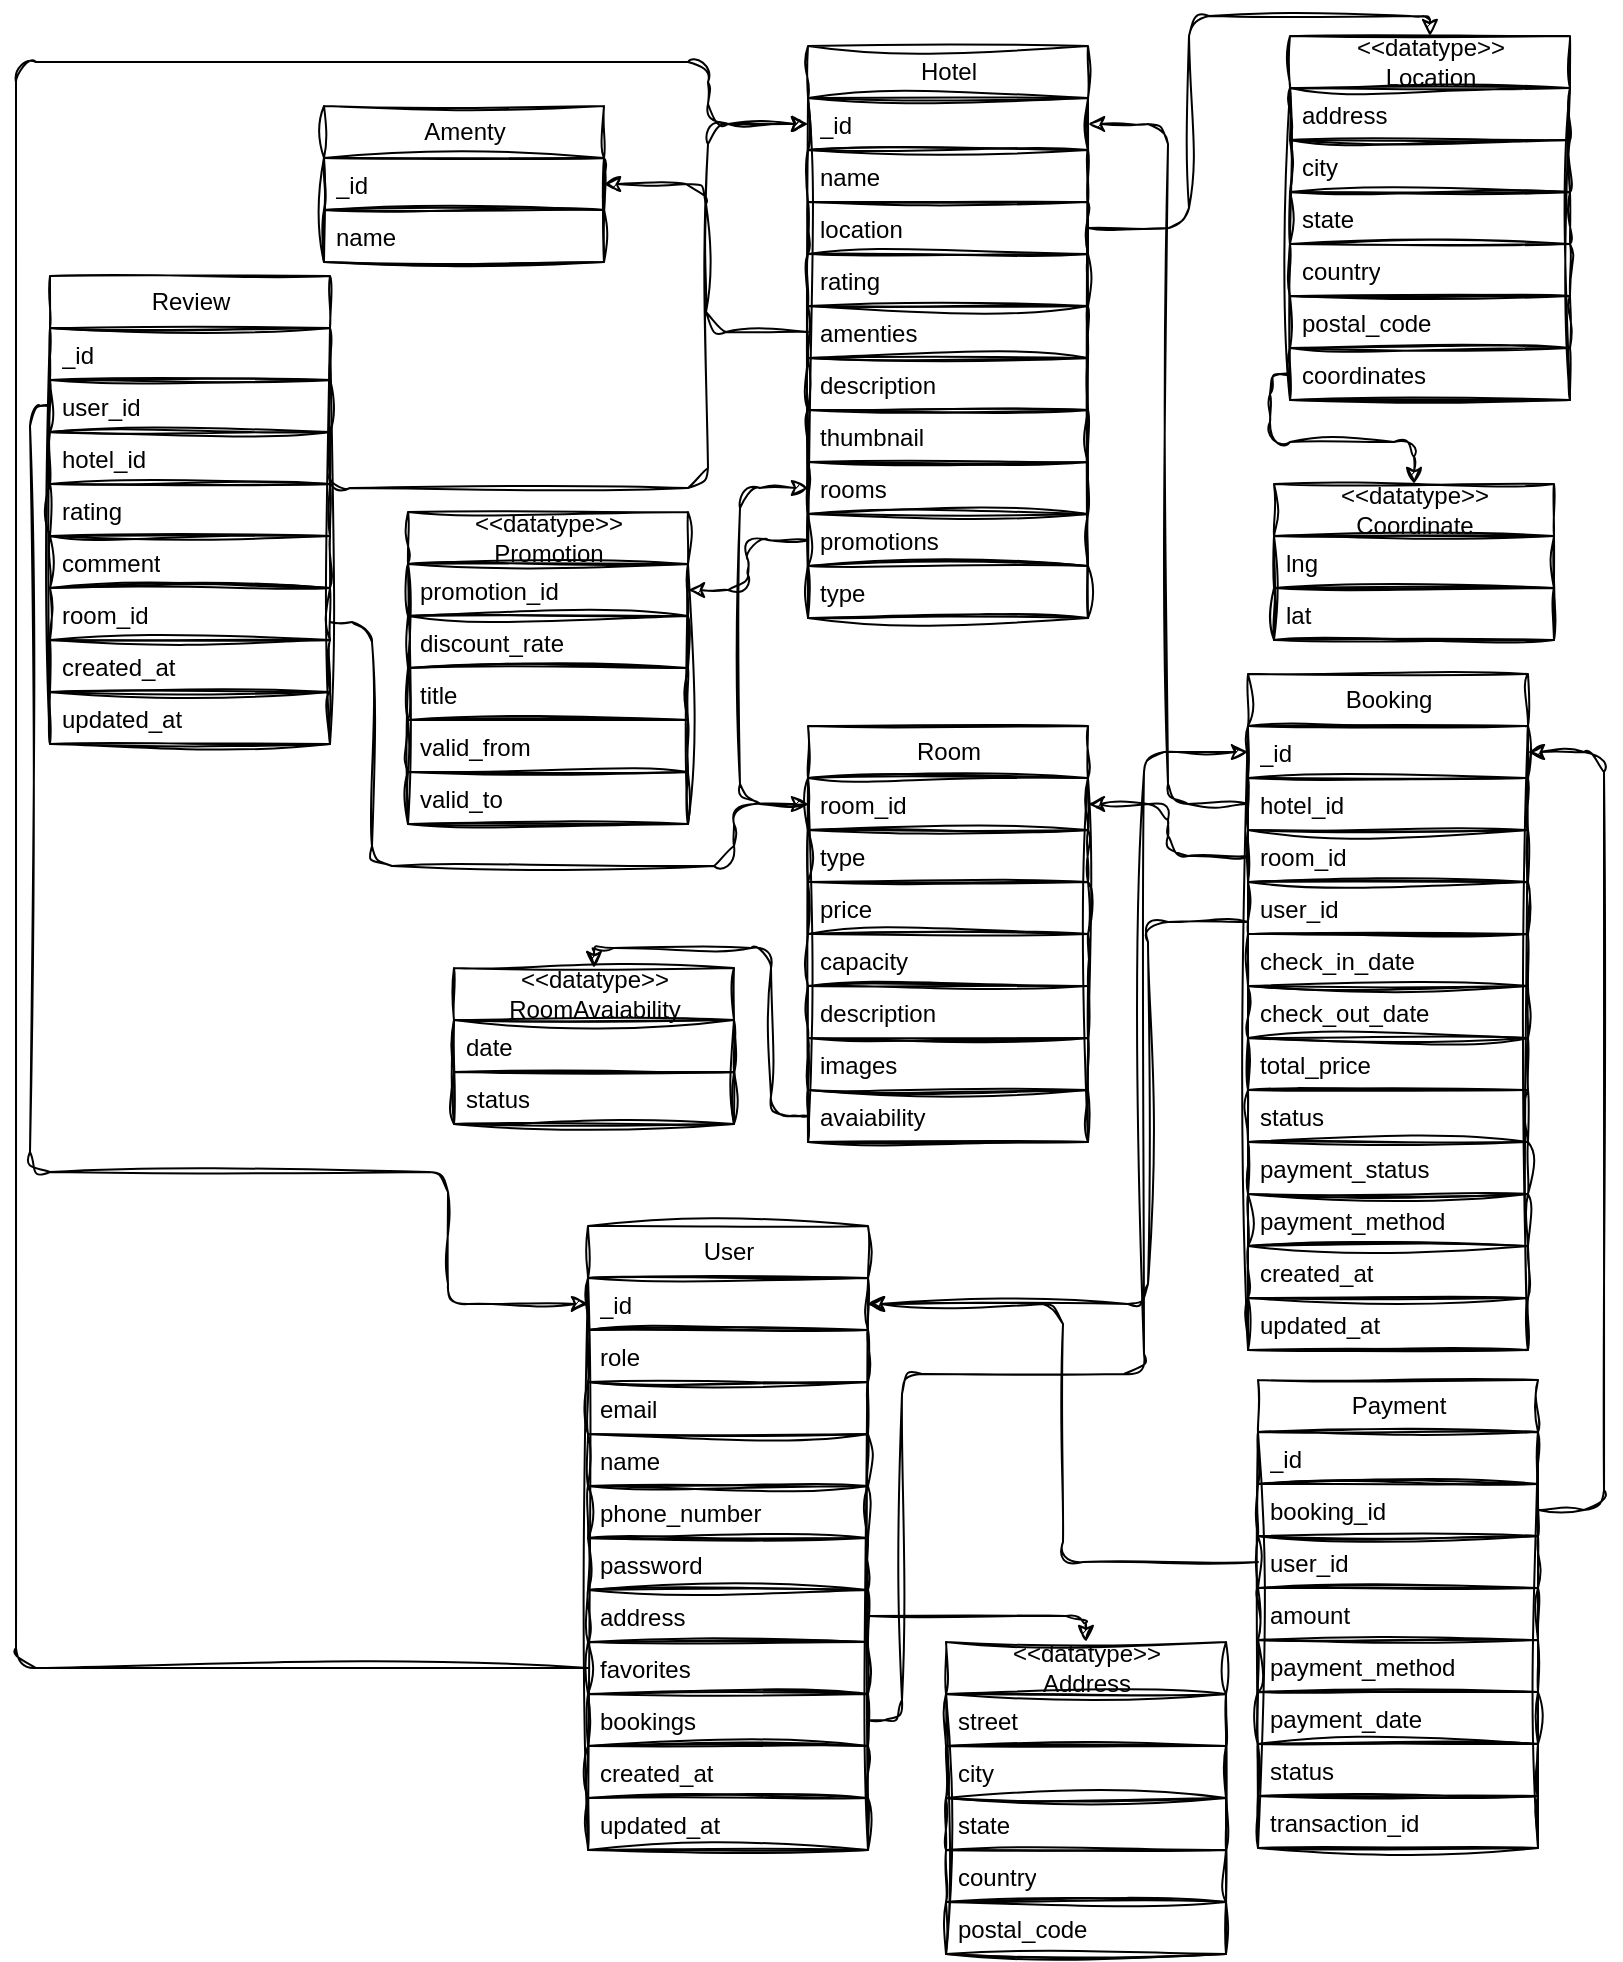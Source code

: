 <mxfile>
    <diagram id="cRlt8y3Kuj8Xt614ovL_" name="Page-1">
        <mxGraphModel dx="2530" dy="1910" grid="0" gridSize="10" guides="1" tooltips="1" connect="1" arrows="1" fold="1" page="1" pageScale="1" pageWidth="1654" pageHeight="1169" background="#FFFFFF" math="0" shadow="0">
            <root>
                <mxCell id="0"/>
                <mxCell id="1" parent="0"/>
                <mxCell id="2" value="Hotel" style="swimlane;fontStyle=0;childLayout=stackLayout;horizontal=1;startSize=26;fillColor=none;horizontalStack=0;resizeParent=1;resizeParentMax=0;resizeLast=0;collapsible=1;marginBottom=0;html=1;strokeColor=#000000;fontColor=#000000;sketch=1;curveFitting=1;jiggle=2;" parent="1" vertex="1">
                    <mxGeometry x="753" y="65" width="140" height="286" as="geometry"/>
                </mxCell>
                <mxCell id="3" value="_id" style="text;strokeColor=#000000;fillColor=none;align=left;verticalAlign=top;spacingLeft=4;spacingRight=4;overflow=hidden;rotatable=0;points=[[0,0.5],[1,0.5]];portConstraint=eastwest;whiteSpace=wrap;html=1;fontColor=#000000;sketch=1;curveFitting=1;jiggle=2;" parent="2" vertex="1">
                    <mxGeometry y="26" width="140" height="26" as="geometry"/>
                </mxCell>
                <mxCell id="4" value="name" style="text;strokeColor=#000000;fillColor=none;align=left;verticalAlign=top;spacingLeft=4;spacingRight=4;overflow=hidden;rotatable=0;points=[[0,0.5],[1,0.5]];portConstraint=eastwest;whiteSpace=wrap;html=1;fontColor=#000000;sketch=1;curveFitting=1;jiggle=2;" parent="2" vertex="1">
                    <mxGeometry y="52" width="140" height="26" as="geometry"/>
                </mxCell>
                <mxCell id="8" value="location" style="text;strokeColor=#000000;fillColor=none;align=left;verticalAlign=top;spacingLeft=4;spacingRight=4;overflow=hidden;rotatable=0;points=[[0,0.5],[1,0.5]];portConstraint=eastwest;whiteSpace=wrap;html=1;fontColor=#000000;sketch=1;curveFitting=1;jiggle=2;" parent="2" vertex="1">
                    <mxGeometry y="78" width="140" height="26" as="geometry"/>
                </mxCell>
                <mxCell id="9" value="rating" style="text;strokeColor=#000000;fillColor=none;align=left;verticalAlign=top;spacingLeft=4;spacingRight=4;overflow=hidden;rotatable=0;points=[[0,0.5],[1,0.5]];portConstraint=eastwest;whiteSpace=wrap;html=1;fontColor=#000000;sketch=1;curveFitting=1;jiggle=2;" parent="2" vertex="1">
                    <mxGeometry y="104" width="140" height="26" as="geometry"/>
                </mxCell>
                <mxCell id="114" value="amenties" style="text;strokeColor=#000000;fillColor=none;align=left;verticalAlign=top;spacingLeft=4;spacingRight=4;overflow=hidden;rotatable=0;points=[[0,0.5],[1,0.5]];portConstraint=eastwest;whiteSpace=wrap;html=1;fontColor=#000000;sketch=1;curveFitting=1;jiggle=2;" parent="2" vertex="1">
                    <mxGeometry y="130" width="140" height="26" as="geometry"/>
                </mxCell>
                <mxCell id="10" value="description" style="text;strokeColor=#000000;fillColor=none;align=left;verticalAlign=top;spacingLeft=4;spacingRight=4;overflow=hidden;rotatable=0;points=[[0,0.5],[1,0.5]];portConstraint=eastwest;whiteSpace=wrap;html=1;fontColor=#000000;sketch=1;curveFitting=1;jiggle=2;" parent="2" vertex="1">
                    <mxGeometry y="156" width="140" height="26" as="geometry"/>
                </mxCell>
                <mxCell id="11" value="thumbnail" style="text;strokeColor=#000000;fillColor=none;align=left;verticalAlign=top;spacingLeft=4;spacingRight=4;overflow=hidden;rotatable=0;points=[[0,0.5],[1,0.5]];portConstraint=eastwest;whiteSpace=wrap;html=1;fontColor=#000000;sketch=1;curveFitting=1;jiggle=2;" parent="2" vertex="1">
                    <mxGeometry y="182" width="140" height="26" as="geometry"/>
                </mxCell>
                <mxCell id="12" value="rooms" style="text;strokeColor=#000000;fillColor=none;align=left;verticalAlign=top;spacingLeft=4;spacingRight=4;overflow=hidden;rotatable=0;points=[[0,0.5],[1,0.5]];portConstraint=eastwest;whiteSpace=wrap;html=1;fontColor=#000000;sketch=1;curveFitting=1;jiggle=2;" parent="2" vertex="1">
                    <mxGeometry y="208" width="140" height="26" as="geometry"/>
                </mxCell>
                <mxCell id="13" value="promotions" style="text;strokeColor=#000000;fillColor=none;align=left;verticalAlign=top;spacingLeft=4;spacingRight=4;overflow=hidden;rotatable=0;points=[[0,0.5],[1,0.5]];portConstraint=eastwest;whiteSpace=wrap;html=1;fontColor=#000000;sketch=1;curveFitting=1;jiggle=2;" parent="2" vertex="1">
                    <mxGeometry y="234" width="140" height="26" as="geometry"/>
                </mxCell>
                <mxCell id="223" value="type" style="text;strokeColor=#000000;fillColor=none;align=left;verticalAlign=top;spacingLeft=4;spacingRight=4;overflow=hidden;rotatable=0;points=[[0,0.5],[1,0.5]];portConstraint=eastwest;whiteSpace=wrap;html=1;fontColor=#000000;sketch=1;curveFitting=1;jiggle=2;" parent="2" vertex="1">
                    <mxGeometry y="260" width="140" height="26" as="geometry"/>
                </mxCell>
                <mxCell id="14" value="Room" style="swimlane;fontStyle=0;childLayout=stackLayout;horizontal=1;startSize=26;fillColor=none;horizontalStack=0;resizeParent=1;resizeParentMax=0;resizeLast=0;collapsible=1;marginBottom=0;html=1;strokeColor=#000000;fontColor=#000000;sketch=1;curveFitting=1;jiggle=2;" parent="1" vertex="1">
                    <mxGeometry x="753" y="405" width="140" height="208" as="geometry"/>
                </mxCell>
                <mxCell id="15" value="room_id" style="text;strokeColor=#000000;fillColor=none;align=left;verticalAlign=top;spacingLeft=4;spacingRight=4;overflow=hidden;rotatable=0;points=[[0,0.5],[1,0.5]];portConstraint=eastwest;whiteSpace=wrap;html=1;fontColor=#000000;sketch=1;curveFitting=1;jiggle=2;" parent="14" vertex="1">
                    <mxGeometry y="26" width="140" height="26" as="geometry"/>
                </mxCell>
                <mxCell id="16" value="type" style="text;strokeColor=#000000;fillColor=none;align=left;verticalAlign=top;spacingLeft=4;spacingRight=4;overflow=hidden;rotatable=0;points=[[0,0.5],[1,0.5]];portConstraint=eastwest;whiteSpace=wrap;html=1;fontColor=#000000;sketch=1;curveFitting=1;jiggle=2;" parent="14" vertex="1">
                    <mxGeometry y="52" width="140" height="26" as="geometry"/>
                </mxCell>
                <mxCell id="17" value="price" style="text;strokeColor=#000000;fillColor=none;align=left;verticalAlign=top;spacingLeft=4;spacingRight=4;overflow=hidden;rotatable=0;points=[[0,0.5],[1,0.5]];portConstraint=eastwest;whiteSpace=wrap;html=1;fontColor=#000000;sketch=1;curveFitting=1;jiggle=2;" parent="14" vertex="1">
                    <mxGeometry y="78" width="140" height="26" as="geometry"/>
                </mxCell>
                <mxCell id="18" value="capacity" style="text;strokeColor=#000000;fillColor=none;align=left;verticalAlign=top;spacingLeft=4;spacingRight=4;overflow=hidden;rotatable=0;points=[[0,0.5],[1,0.5]];portConstraint=eastwest;whiteSpace=wrap;html=1;fontColor=#000000;sketch=1;curveFitting=1;jiggle=2;" parent="14" vertex="1">
                    <mxGeometry y="104" width="140" height="26" as="geometry"/>
                </mxCell>
                <mxCell id="20" value="description" style="text;strokeColor=#000000;fillColor=none;align=left;verticalAlign=top;spacingLeft=4;spacingRight=4;overflow=hidden;rotatable=0;points=[[0,0.5],[1,0.5]];portConstraint=eastwest;whiteSpace=wrap;html=1;fontColor=#000000;sketch=1;curveFitting=1;jiggle=2;" parent="14" vertex="1">
                    <mxGeometry y="130" width="140" height="26" as="geometry"/>
                </mxCell>
                <mxCell id="21" value="images" style="text;strokeColor=#000000;fillColor=none;align=left;verticalAlign=top;spacingLeft=4;spacingRight=4;overflow=hidden;rotatable=0;points=[[0,0.5],[1,0.5]];portConstraint=eastwest;whiteSpace=wrap;html=1;fontColor=#000000;sketch=1;curveFitting=1;jiggle=2;" parent="14" vertex="1">
                    <mxGeometry y="156" width="140" height="26" as="geometry"/>
                </mxCell>
                <mxCell id="19" value="avaiability" style="text;strokeColor=#000000;fillColor=none;align=left;verticalAlign=top;spacingLeft=4;spacingRight=4;overflow=hidden;rotatable=0;points=[[0,0.5],[1,0.5]];portConstraint=eastwest;whiteSpace=wrap;html=1;fontColor=#000000;sketch=1;curveFitting=1;jiggle=2;" parent="14" vertex="1">
                    <mxGeometry y="182" width="140" height="26" as="geometry"/>
                </mxCell>
                <mxCell id="27" value="Booking" style="swimlane;fontStyle=0;childLayout=stackLayout;horizontal=1;startSize=26;fillColor=none;horizontalStack=0;resizeParent=1;resizeParentMax=0;resizeLast=0;collapsible=1;marginBottom=0;html=1;strokeColor=#000000;fontColor=#000000;sketch=1;curveFitting=1;jiggle=2;" parent="1" vertex="1">
                    <mxGeometry x="973.0" y="379" width="140" height="338" as="geometry"/>
                </mxCell>
                <mxCell id="28" value="_id" style="text;strokeColor=#000000;fillColor=none;align=left;verticalAlign=top;spacingLeft=4;spacingRight=4;overflow=hidden;rotatable=0;points=[[0,0.5],[1,0.5]];portConstraint=eastwest;whiteSpace=wrap;html=1;fontColor=#000000;sketch=1;curveFitting=1;jiggle=2;" parent="27" vertex="1">
                    <mxGeometry y="26" width="140" height="26" as="geometry"/>
                </mxCell>
                <mxCell id="30" value="hotel_id" style="text;strokeColor=#000000;fillColor=none;align=left;verticalAlign=top;spacingLeft=4;spacingRight=4;overflow=hidden;rotatable=0;points=[[0,0.5],[1,0.5]];portConstraint=eastwest;whiteSpace=wrap;html=1;fontColor=#000000;sketch=1;curveFitting=1;jiggle=2;" parent="27" vertex="1">
                    <mxGeometry y="52" width="140" height="26" as="geometry"/>
                </mxCell>
                <mxCell id="31" value="room_id" style="text;strokeColor=#000000;fillColor=none;align=left;verticalAlign=top;spacingLeft=4;spacingRight=4;overflow=hidden;rotatable=0;points=[[0,0.5],[1,0.5]];portConstraint=eastwest;whiteSpace=wrap;html=1;fontColor=#000000;sketch=1;curveFitting=1;jiggle=2;" parent="27" vertex="1">
                    <mxGeometry y="78" width="140" height="26" as="geometry"/>
                </mxCell>
                <mxCell id="29" value="user_id" style="text;strokeColor=#000000;fillColor=none;align=left;verticalAlign=top;spacingLeft=4;spacingRight=4;overflow=hidden;rotatable=0;points=[[0,0.5],[1,0.5]];portConstraint=eastwest;whiteSpace=wrap;html=1;fontColor=#000000;sketch=1;curveFitting=1;jiggle=2;" parent="27" vertex="1">
                    <mxGeometry y="104" width="140" height="26" as="geometry"/>
                </mxCell>
                <mxCell id="32" value="check_in_date" style="text;strokeColor=#000000;fillColor=none;align=left;verticalAlign=top;spacingLeft=4;spacingRight=4;overflow=hidden;rotatable=0;points=[[0,0.5],[1,0.5]];portConstraint=eastwest;whiteSpace=wrap;html=1;fontColor=#000000;sketch=1;curveFitting=1;jiggle=2;" parent="27" vertex="1">
                    <mxGeometry y="130" width="140" height="26" as="geometry"/>
                </mxCell>
                <mxCell id="33" value="check_out_date" style="text;strokeColor=#000000;fillColor=none;align=left;verticalAlign=top;spacingLeft=4;spacingRight=4;overflow=hidden;rotatable=0;points=[[0,0.5],[1,0.5]];portConstraint=eastwest;whiteSpace=wrap;html=1;fontColor=#000000;sketch=1;curveFitting=1;jiggle=2;" parent="27" vertex="1">
                    <mxGeometry y="156" width="140" height="26" as="geometry"/>
                </mxCell>
                <mxCell id="34" value="total_price" style="text;strokeColor=#000000;fillColor=none;align=left;verticalAlign=top;spacingLeft=4;spacingRight=4;overflow=hidden;rotatable=0;points=[[0,0.5],[1,0.5]];portConstraint=eastwest;whiteSpace=wrap;html=1;fontColor=#000000;sketch=1;curveFitting=1;jiggle=2;" parent="27" vertex="1">
                    <mxGeometry y="182" width="140" height="26" as="geometry"/>
                </mxCell>
                <mxCell id="37" value="status" style="text;strokeColor=#000000;fillColor=none;align=left;verticalAlign=top;spacingLeft=4;spacingRight=4;overflow=hidden;rotatable=0;points=[[0,0.5],[1,0.5]];portConstraint=eastwest;whiteSpace=wrap;html=1;fontColor=#000000;sketch=1;curveFitting=1;jiggle=2;" parent="27" vertex="1">
                    <mxGeometry y="208" width="140" height="26" as="geometry"/>
                </mxCell>
                <mxCell id="38" value="payment_status" style="text;strokeColor=#000000;fillColor=none;align=left;verticalAlign=top;spacingLeft=4;spacingRight=4;overflow=hidden;rotatable=0;points=[[0,0.5],[1,0.5]];portConstraint=eastwest;whiteSpace=wrap;html=1;fontColor=#000000;sketch=1;curveFitting=1;jiggle=2;" parent="27" vertex="1">
                    <mxGeometry y="234" width="140" height="26" as="geometry"/>
                </mxCell>
                <mxCell id="224" value="payment_method" style="text;strokeColor=#000000;fillColor=none;align=left;verticalAlign=top;spacingLeft=4;spacingRight=4;overflow=hidden;rotatable=0;points=[[0,0.5],[1,0.5]];portConstraint=eastwest;whiteSpace=wrap;html=1;fontColor=#000000;sketch=1;curveFitting=1;jiggle=2;" vertex="1" parent="27">
                    <mxGeometry y="260" width="140" height="26" as="geometry"/>
                </mxCell>
                <mxCell id="218" value="created_at" style="text;strokeColor=#000000;fillColor=none;align=left;verticalAlign=top;spacingLeft=4;spacingRight=4;overflow=hidden;rotatable=0;points=[[0,0.5],[1,0.5]];portConstraint=eastwest;whiteSpace=wrap;html=1;fontColor=#000000;sketch=1;curveFitting=1;jiggle=2;" parent="27" vertex="1">
                    <mxGeometry y="286" width="140" height="26" as="geometry"/>
                </mxCell>
                <mxCell id="219" value="updated_at" style="text;strokeColor=#000000;fillColor=none;align=left;verticalAlign=top;spacingLeft=4;spacingRight=4;overflow=hidden;rotatable=0;points=[[0,0.5],[1,0.5]];portConstraint=eastwest;whiteSpace=wrap;html=1;fontColor=#000000;sketch=1;curveFitting=1;jiggle=2;" parent="27" vertex="1">
                    <mxGeometry y="312" width="140" height="26" as="geometry"/>
                </mxCell>
                <mxCell id="39" value="Payment" style="swimlane;fontStyle=0;childLayout=stackLayout;horizontal=1;startSize=26;fillColor=none;horizontalStack=0;resizeParent=1;resizeParentMax=0;resizeLast=0;collapsible=1;marginBottom=0;html=1;strokeColor=#000000;fontColor=#000000;sketch=1;curveFitting=1;jiggle=2;" parent="1" vertex="1">
                    <mxGeometry x="978.0" y="732" width="140" height="234" as="geometry"/>
                </mxCell>
                <mxCell id="40" value="_id" style="text;strokeColor=#000000;fillColor=none;align=left;verticalAlign=top;spacingLeft=4;spacingRight=4;overflow=hidden;rotatable=0;points=[[0,0.5],[1,0.5]];portConstraint=eastwest;whiteSpace=wrap;html=1;fontColor=#000000;sketch=1;curveFitting=1;jiggle=2;" parent="39" vertex="1">
                    <mxGeometry y="26" width="140" height="26" as="geometry"/>
                </mxCell>
                <mxCell id="146" value="booking_id" style="text;strokeColor=#000000;fillColor=none;align=left;verticalAlign=top;spacingLeft=4;spacingRight=4;overflow=hidden;rotatable=0;points=[[0,0.5],[1,0.5]];portConstraint=eastwest;whiteSpace=wrap;html=1;fontColor=#000000;sketch=1;curveFitting=1;jiggle=2;" parent="39" vertex="1">
                    <mxGeometry y="52" width="140" height="26" as="geometry"/>
                </mxCell>
                <mxCell id="148" value="user_id" style="text;strokeColor=#000000;fillColor=none;align=left;verticalAlign=top;spacingLeft=4;spacingRight=4;overflow=hidden;rotatable=0;points=[[0,0.5],[1,0.5]];portConstraint=eastwest;whiteSpace=wrap;html=1;fontColor=#000000;sketch=1;curveFitting=1;jiggle=2;" parent="39" vertex="1">
                    <mxGeometry y="78" width="140" height="26" as="geometry"/>
                </mxCell>
                <mxCell id="147" value="amount" style="text;strokeColor=#000000;fillColor=none;align=left;verticalAlign=top;spacingLeft=4;spacingRight=4;overflow=hidden;rotatable=0;points=[[0,0.5],[1,0.5]];portConstraint=eastwest;whiteSpace=wrap;html=1;fontColor=#000000;sketch=1;curveFitting=1;jiggle=2;" parent="39" vertex="1">
                    <mxGeometry y="104" width="140" height="26" as="geometry"/>
                </mxCell>
                <mxCell id="42" value="payment_method" style="text;strokeColor=#000000;fillColor=none;align=left;verticalAlign=top;spacingLeft=4;spacingRight=4;overflow=hidden;rotatable=0;points=[[0,0.5],[1,0.5]];portConstraint=eastwest;whiteSpace=wrap;html=1;fontColor=#000000;sketch=1;curveFitting=1;jiggle=2;" parent="39" vertex="1">
                    <mxGeometry y="130" width="140" height="26" as="geometry"/>
                </mxCell>
                <mxCell id="41" value="payment_date" style="text;strokeColor=#000000;fillColor=none;align=left;verticalAlign=top;spacingLeft=4;spacingRight=4;overflow=hidden;rotatable=0;points=[[0,0.5],[1,0.5]];portConstraint=eastwest;whiteSpace=wrap;html=1;fontColor=#000000;sketch=1;curveFitting=1;jiggle=2;" parent="39" vertex="1">
                    <mxGeometry y="156" width="140" height="26" as="geometry"/>
                </mxCell>
                <mxCell id="43" value="status" style="text;strokeColor=#000000;fillColor=none;align=left;verticalAlign=top;spacingLeft=4;spacingRight=4;overflow=hidden;rotatable=0;points=[[0,0.5],[1,0.5]];portConstraint=eastwest;whiteSpace=wrap;html=1;fontColor=#000000;sketch=1;curveFitting=1;jiggle=2;" parent="39" vertex="1">
                    <mxGeometry y="182" width="140" height="26" as="geometry"/>
                </mxCell>
                <mxCell id="149" value="transaction_id" style="text;strokeColor=#000000;fillColor=none;align=left;verticalAlign=top;spacingLeft=4;spacingRight=4;overflow=hidden;rotatable=0;points=[[0,0.5],[1,0.5]];portConstraint=eastwest;whiteSpace=wrap;html=1;fontColor=#000000;sketch=1;curveFitting=1;jiggle=2;" parent="39" vertex="1">
                    <mxGeometry y="208" width="140" height="26" as="geometry"/>
                </mxCell>
                <mxCell id="53" value="User" style="swimlane;fontStyle=0;childLayout=stackLayout;horizontal=1;startSize=26;fillColor=none;horizontalStack=0;resizeParent=1;resizeParentMax=0;resizeLast=0;collapsible=1;marginBottom=0;html=1;strokeColor=#000000;fontColor=#000000;sketch=1;curveFitting=1;jiggle=2;" parent="1" vertex="1">
                    <mxGeometry x="643" y="655" width="140" height="312" as="geometry"/>
                </mxCell>
                <mxCell id="54" value="_id" style="text;strokeColor=#000000;fillColor=none;align=left;verticalAlign=top;spacingLeft=4;spacingRight=4;overflow=hidden;rotatable=0;points=[[0,0.5],[1,0.5]];portConstraint=eastwest;whiteSpace=wrap;html=1;fontColor=#000000;sketch=1;curveFitting=1;jiggle=2;" parent="53" vertex="1">
                    <mxGeometry y="26" width="140" height="26" as="geometry"/>
                </mxCell>
                <mxCell id="57" value="role" style="text;strokeColor=#000000;fillColor=none;align=left;verticalAlign=top;spacingLeft=4;spacingRight=4;overflow=hidden;rotatable=0;points=[[0,0.5],[1,0.5]];portConstraint=eastwest;whiteSpace=wrap;html=1;fontColor=#000000;sketch=1;curveFitting=1;jiggle=2;" parent="53" vertex="1">
                    <mxGeometry y="52" width="140" height="26" as="geometry"/>
                </mxCell>
                <mxCell id="58" value="email" style="text;strokeColor=#000000;fillColor=none;align=left;verticalAlign=top;spacingLeft=4;spacingRight=4;overflow=hidden;rotatable=0;points=[[0,0.5],[1,0.5]];portConstraint=eastwest;whiteSpace=wrap;html=1;fontColor=#000000;sketch=1;curveFitting=1;jiggle=2;" parent="53" vertex="1">
                    <mxGeometry y="78" width="140" height="26" as="geometry"/>
                </mxCell>
                <mxCell id="175" value="name" style="text;strokeColor=#000000;fillColor=none;align=left;verticalAlign=top;spacingLeft=4;spacingRight=4;overflow=hidden;rotatable=0;points=[[0,0.5],[1,0.5]];portConstraint=eastwest;whiteSpace=wrap;html=1;fontColor=#000000;sketch=1;curveFitting=1;jiggle=2;" parent="53" vertex="1">
                    <mxGeometry y="104" width="140" height="26" as="geometry"/>
                </mxCell>
                <mxCell id="59" value="phone_number" style="text;strokeColor=#000000;fillColor=none;align=left;verticalAlign=top;spacingLeft=4;spacingRight=4;overflow=hidden;rotatable=0;points=[[0,0.5],[1,0.5]];portConstraint=eastwest;whiteSpace=wrap;html=1;fontColor=#000000;sketch=1;curveFitting=1;jiggle=2;" parent="53" vertex="1">
                    <mxGeometry y="130" width="140" height="26" as="geometry"/>
                </mxCell>
                <mxCell id="60" value="password" style="text;strokeColor=#000000;fillColor=none;align=left;verticalAlign=top;spacingLeft=4;spacingRight=4;overflow=hidden;rotatable=0;points=[[0,0.5],[1,0.5]];portConstraint=eastwest;whiteSpace=wrap;html=1;fontColor=#000000;sketch=1;curveFitting=1;jiggle=2;" parent="53" vertex="1">
                    <mxGeometry y="156" width="140" height="26" as="geometry"/>
                </mxCell>
                <mxCell id="176" value="address" style="text;strokeColor=#000000;fillColor=none;align=left;verticalAlign=top;spacingLeft=4;spacingRight=4;overflow=hidden;rotatable=0;points=[[0,0.5],[1,0.5]];portConstraint=eastwest;whiteSpace=wrap;html=1;fontColor=#000000;sketch=1;curveFitting=1;jiggle=2;" parent="53" vertex="1">
                    <mxGeometry y="182" width="140" height="26" as="geometry"/>
                </mxCell>
                <mxCell id="191" value="favorites" style="text;strokeColor=#000000;fillColor=none;align=left;verticalAlign=top;spacingLeft=4;spacingRight=4;overflow=hidden;rotatable=0;points=[[0,0.5],[1,0.5]];portConstraint=eastwest;whiteSpace=wrap;html=1;fontColor=#000000;sketch=1;curveFitting=1;jiggle=2;" parent="53" vertex="1">
                    <mxGeometry y="208" width="140" height="26" as="geometry"/>
                </mxCell>
                <mxCell id="205" value="bookings" style="text;strokeColor=#000000;fillColor=none;align=left;verticalAlign=top;spacingLeft=4;spacingRight=4;overflow=hidden;rotatable=0;points=[[0,0.5],[1,0.5]];portConstraint=eastwest;whiteSpace=wrap;html=1;fontColor=#000000;sketch=1;curveFitting=1;jiggle=2;" parent="53" vertex="1">
                    <mxGeometry y="234" width="140" height="26" as="geometry"/>
                </mxCell>
                <mxCell id="62" value="created_at" style="text;strokeColor=#000000;fillColor=none;align=left;verticalAlign=top;spacingLeft=4;spacingRight=4;overflow=hidden;rotatable=0;points=[[0,0.5],[1,0.5]];portConstraint=eastwest;whiteSpace=wrap;html=1;fontColor=#000000;sketch=1;curveFitting=1;jiggle=2;" parent="53" vertex="1">
                    <mxGeometry y="260" width="140" height="26" as="geometry"/>
                </mxCell>
                <mxCell id="202" value="updated_at" style="text;strokeColor=#000000;fillColor=none;align=left;verticalAlign=top;spacingLeft=4;spacingRight=4;overflow=hidden;rotatable=0;points=[[0,0.5],[1,0.5]];portConstraint=eastwest;whiteSpace=wrap;html=1;fontColor=#000000;sketch=1;curveFitting=1;jiggle=2;" parent="53" vertex="1">
                    <mxGeometry y="286" width="140" height="26" as="geometry"/>
                </mxCell>
                <mxCell id="63" value="Review" style="swimlane;fontStyle=0;childLayout=stackLayout;horizontal=1;startSize=26;fillColor=none;horizontalStack=0;resizeParent=1;resizeParentMax=0;resizeLast=0;collapsible=1;marginBottom=0;html=1;strokeColor=#000000;fontColor=#000000;sketch=1;curveFitting=1;jiggle=2;" parent="1" vertex="1">
                    <mxGeometry x="374.0" y="180" width="140" height="234" as="geometry"/>
                </mxCell>
                <mxCell id="64" value="_id" style="text;strokeColor=#000000;fillColor=none;align=left;verticalAlign=top;spacingLeft=4;spacingRight=4;overflow=hidden;rotatable=0;points=[[0,0.5],[1,0.5]];portConstraint=eastwest;whiteSpace=wrap;html=1;fontColor=#000000;sketch=1;curveFitting=1;jiggle=2;" parent="63" vertex="1">
                    <mxGeometry y="26" width="140" height="26" as="geometry"/>
                </mxCell>
                <mxCell id="65" value="user_id" style="text;strokeColor=#000000;fillColor=none;align=left;verticalAlign=top;spacingLeft=4;spacingRight=4;overflow=hidden;rotatable=0;points=[[0,0.5],[1,0.5]];portConstraint=eastwest;whiteSpace=wrap;html=1;fontColor=#000000;sketch=1;curveFitting=1;jiggle=2;" parent="63" vertex="1">
                    <mxGeometry y="52" width="140" height="26" as="geometry"/>
                </mxCell>
                <mxCell id="66" value="hotel_id" style="text;strokeColor=#000000;fillColor=none;align=left;verticalAlign=top;spacingLeft=4;spacingRight=4;overflow=hidden;rotatable=0;points=[[0,0.5],[1,0.5]];portConstraint=eastwest;whiteSpace=wrap;html=1;fontColor=#000000;sketch=1;curveFitting=1;jiggle=2;" parent="63" vertex="1">
                    <mxGeometry y="78" width="140" height="26" as="geometry"/>
                </mxCell>
                <mxCell id="67" value="rating" style="text;strokeColor=#000000;fillColor=none;align=left;verticalAlign=top;spacingLeft=4;spacingRight=4;overflow=hidden;rotatable=0;points=[[0,0.5],[1,0.5]];portConstraint=eastwest;whiteSpace=wrap;html=1;fontColor=#000000;sketch=1;curveFitting=1;jiggle=2;" parent="63" vertex="1">
                    <mxGeometry y="104" width="140" height="26" as="geometry"/>
                </mxCell>
                <mxCell id="68" value="comment" style="text;strokeColor=#000000;fillColor=none;align=left;verticalAlign=top;spacingLeft=4;spacingRight=4;overflow=hidden;rotatable=0;points=[[0,0.5],[1,0.5]];portConstraint=eastwest;whiteSpace=wrap;html=1;fontColor=#000000;sketch=1;curveFitting=1;jiggle=2;" parent="63" vertex="1">
                    <mxGeometry y="130" width="140" height="26" as="geometry"/>
                </mxCell>
                <mxCell id="220" value="room_id" style="text;strokeColor=#000000;fillColor=none;align=left;verticalAlign=top;spacingLeft=4;spacingRight=4;overflow=hidden;rotatable=0;points=[[0,0.5],[1,0.5]];portConstraint=eastwest;whiteSpace=wrap;html=1;fontColor=#000000;sketch=1;curveFitting=1;jiggle=2;" parent="63" vertex="1">
                    <mxGeometry y="156" width="140" height="26" as="geometry"/>
                </mxCell>
                <mxCell id="69" value="created_at" style="text;strokeColor=#000000;fillColor=none;align=left;verticalAlign=top;spacingLeft=4;spacingRight=4;overflow=hidden;rotatable=0;points=[[0,0.5],[1,0.5]];portConstraint=eastwest;whiteSpace=wrap;html=1;fontColor=#000000;sketch=1;curveFitting=1;jiggle=2;" parent="63" vertex="1">
                    <mxGeometry y="182" width="140" height="26" as="geometry"/>
                </mxCell>
                <mxCell id="222" value="updated_at" style="text;strokeColor=#000000;fillColor=none;align=left;verticalAlign=top;spacingLeft=4;spacingRight=4;overflow=hidden;rotatable=0;points=[[0,0.5],[1,0.5]];portConstraint=eastwest;whiteSpace=wrap;html=1;fontColor=#000000;sketch=1;curveFitting=1;jiggle=2;" parent="63" vertex="1">
                    <mxGeometry y="208" width="140" height="26" as="geometry"/>
                </mxCell>
                <mxCell id="70" value="&amp;lt;&amp;lt;datatype&amp;gt;&amp;gt;&lt;br&gt;Location" style="swimlane;fontStyle=0;childLayout=stackLayout;horizontal=1;startSize=26;fillColor=none;horizontalStack=0;resizeParent=1;resizeParentMax=0;resizeLast=0;collapsible=1;marginBottom=0;html=1;strokeColor=#000000;fontColor=#000000;sketch=1;curveFitting=1;jiggle=2;" parent="1" vertex="1">
                    <mxGeometry x="994.0" y="60" width="140" height="182" as="geometry"/>
                </mxCell>
                <mxCell id="71" value="address" style="text;strokeColor=#000000;fillColor=none;align=left;verticalAlign=top;spacingLeft=4;spacingRight=4;overflow=hidden;rotatable=0;points=[[0,0.5],[1,0.5]];portConstraint=eastwest;whiteSpace=wrap;html=1;fontColor=#000000;sketch=1;curveFitting=1;jiggle=2;" parent="70" vertex="1">
                    <mxGeometry y="26" width="140" height="26" as="geometry"/>
                </mxCell>
                <mxCell id="6" value="city" style="text;strokeColor=#000000;fillColor=none;align=left;verticalAlign=top;spacingLeft=4;spacingRight=4;overflow=hidden;rotatable=0;points=[[0,0.5],[1,0.5]];portConstraint=eastwest;whiteSpace=wrap;html=1;fontColor=#000000;sketch=1;curveFitting=1;jiggle=2;" parent="70" vertex="1">
                    <mxGeometry y="52" width="140" height="26" as="geometry"/>
                </mxCell>
                <mxCell id="105" value="state" style="text;strokeColor=#000000;fillColor=none;align=left;verticalAlign=top;spacingLeft=4;spacingRight=4;overflow=hidden;rotatable=0;points=[[0,0.5],[1,0.5]];portConstraint=eastwest;whiteSpace=wrap;html=1;fontColor=#000000;sketch=1;curveFitting=1;jiggle=2;" parent="70" vertex="1">
                    <mxGeometry y="78" width="140" height="26" as="geometry"/>
                </mxCell>
                <mxCell id="7" value="country" style="text;strokeColor=#000000;fillColor=none;align=left;verticalAlign=top;spacingLeft=4;spacingRight=4;overflow=hidden;rotatable=0;points=[[0,0.5],[1,0.5]];portConstraint=eastwest;whiteSpace=wrap;html=1;fontColor=#000000;sketch=1;curveFitting=1;jiggle=2;" parent="70" vertex="1">
                    <mxGeometry y="104" width="140" height="26" as="geometry"/>
                </mxCell>
                <mxCell id="183" value="postal_code" style="text;strokeColor=#000000;fillColor=none;align=left;verticalAlign=top;spacingLeft=4;spacingRight=4;overflow=hidden;rotatable=0;points=[[0,0.5],[1,0.5]];portConstraint=eastwest;whiteSpace=wrap;html=1;fontColor=#000000;sketch=1;curveFitting=1;jiggle=2;" parent="70" vertex="1">
                    <mxGeometry y="130" width="140" height="26" as="geometry"/>
                </mxCell>
                <mxCell id="75" value="coordinates" style="text;strokeColor=#000000;fillColor=none;align=left;verticalAlign=top;spacingLeft=4;spacingRight=4;overflow=hidden;rotatable=0;points=[[0,0.5],[1,0.5]];portConstraint=eastwest;whiteSpace=wrap;html=1;fontColor=#000000;sketch=1;curveFitting=1;jiggle=2;" parent="70" vertex="1">
                    <mxGeometry y="156" width="140" height="26" as="geometry"/>
                </mxCell>
                <mxCell id="77" value="&amp;lt;&amp;lt;datatype&amp;gt;&amp;gt;&lt;br&gt;Coordinate" style="swimlane;fontStyle=0;childLayout=stackLayout;horizontal=1;startSize=26;fillColor=none;horizontalStack=0;resizeParent=1;resizeParentMax=0;resizeLast=0;collapsible=1;marginBottom=0;html=1;strokeColor=#000000;fontColor=#000000;sketch=1;curveFitting=1;jiggle=2;" parent="1" vertex="1">
                    <mxGeometry x="986.0" y="284" width="140" height="78" as="geometry"/>
                </mxCell>
                <mxCell id="78" value="lng" style="text;strokeColor=#000000;fillColor=none;align=left;verticalAlign=top;spacingLeft=4;spacingRight=4;overflow=hidden;rotatable=0;points=[[0,0.5],[1,0.5]];portConstraint=eastwest;whiteSpace=wrap;html=1;fontColor=#000000;sketch=1;curveFitting=1;jiggle=2;" parent="77" vertex="1">
                    <mxGeometry y="26" width="140" height="26" as="geometry"/>
                </mxCell>
                <mxCell id="79" value="lat" style="text;strokeColor=#000000;fillColor=none;align=left;verticalAlign=top;spacingLeft=4;spacingRight=4;overflow=hidden;rotatable=0;points=[[0,0.5],[1,0.5]];portConstraint=eastwest;whiteSpace=wrap;html=1;fontColor=#000000;sketch=1;curveFitting=1;jiggle=2;" parent="77" vertex="1">
                    <mxGeometry y="52" width="140" height="26" as="geometry"/>
                </mxCell>
                <mxCell id="80" style="edgeStyle=orthogonalEdgeStyle;html=1;entryX=0.5;entryY=0;entryDx=0;entryDy=0;strokeColor=#000000;fontColor=#000000;sketch=1;curveFitting=1;jiggle=2;" parent="1" source="75" target="77" edge="1">
                    <mxGeometry relative="1" as="geometry"/>
                </mxCell>
                <mxCell id="81" style="edgeStyle=orthogonalEdgeStyle;html=1;entryX=0.5;entryY=0;entryDx=0;entryDy=0;strokeColor=#000000;fontColor=#000000;sketch=1;curveFitting=1;jiggle=2;" parent="1" source="8" target="70" edge="1">
                    <mxGeometry relative="1" as="geometry"/>
                </mxCell>
                <mxCell id="83" style="edgeStyle=orthogonalEdgeStyle;html=1;entryX=0;entryY=0.5;entryDx=0;entryDy=0;exitX=0;exitY=0.5;exitDx=0;exitDy=0;strokeColor=#000000;fontColor=#000000;sketch=1;curveFitting=1;jiggle=2;" parent="1" source="65" target="54" edge="1">
                    <mxGeometry relative="1" as="geometry">
                        <Array as="points">
                            <mxPoint x="364" y="245"/>
                            <mxPoint x="364" y="628"/>
                            <mxPoint x="573" y="628"/>
                            <mxPoint x="573" y="694"/>
                        </Array>
                    </mxGeometry>
                </mxCell>
                <mxCell id="86" style="edgeStyle=orthogonalEdgeStyle;html=1;entryX=0;entryY=0.5;entryDx=0;entryDy=0;exitX=1;exitY=0.5;exitDx=0;exitDy=0;strokeColor=#000000;fontColor=#000000;sketch=1;curveFitting=1;jiggle=2;" parent="1" source="66" target="3" edge="1">
                    <mxGeometry relative="1" as="geometry">
                        <Array as="points">
                            <mxPoint x="703" y="286"/>
                            <mxPoint x="703" y="104"/>
                        </Array>
                    </mxGeometry>
                </mxCell>
                <mxCell id="93" style="edgeStyle=orthogonalEdgeStyle;html=1;entryX=1;entryY=0.5;entryDx=0;entryDy=0;strokeColor=#000000;fontColor=#000000;sketch=1;curveFitting=1;jiggle=2;" parent="1" source="29" target="54" edge="1">
                    <mxGeometry relative="1" as="geometry">
                        <Array as="points">
                            <mxPoint x="923" y="503"/>
                            <mxPoint x="923" y="694"/>
                        </Array>
                    </mxGeometry>
                </mxCell>
                <mxCell id="94" style="edgeStyle=orthogonalEdgeStyle;html=1;entryX=1;entryY=0.5;entryDx=0;entryDy=0;strokeColor=#000000;fontColor=#000000;sketch=1;curveFitting=1;jiggle=2;" parent="1" source="31" target="15" edge="1">
                    <mxGeometry relative="1" as="geometry"/>
                </mxCell>
                <mxCell id="96" style="edgeStyle=orthogonalEdgeStyle;html=1;entryX=1;entryY=0.5;entryDx=0;entryDy=0;strokeColor=#000000;fontColor=#000000;sketch=1;curveFitting=1;jiggle=2;" parent="1" source="30" target="3" edge="1">
                    <mxGeometry relative="1" as="geometry"/>
                </mxCell>
                <mxCell id="97" value="&amp;lt;&amp;lt;datatype&amp;gt;&amp;gt;&lt;br&gt;Promotion" style="swimlane;fontStyle=0;childLayout=stackLayout;horizontal=1;startSize=26;fillColor=none;horizontalStack=0;resizeParent=1;resizeParentMax=0;resizeLast=0;collapsible=1;marginBottom=0;html=1;strokeColor=#000000;fontColor=#000000;sketch=1;curveFitting=1;jiggle=2;" parent="1" vertex="1">
                    <mxGeometry x="553.0" y="298" width="140" height="156" as="geometry"/>
                </mxCell>
                <mxCell id="103" value="promotion_id" style="text;strokeColor=#000000;fillColor=none;align=left;verticalAlign=top;spacingLeft=4;spacingRight=4;overflow=hidden;rotatable=0;points=[[0,0.5],[1,0.5]];portConstraint=eastwest;whiteSpace=wrap;html=1;fontColor=#000000;sketch=1;curveFitting=1;jiggle=2;" parent="97" vertex="1">
                    <mxGeometry y="26" width="140" height="26" as="geometry"/>
                </mxCell>
                <mxCell id="98" value="discount_rate" style="text;strokeColor=#000000;fillColor=none;align=left;verticalAlign=top;spacingLeft=4;spacingRight=4;overflow=hidden;rotatable=0;points=[[0,0.5],[1,0.5]];portConstraint=eastwest;whiteSpace=wrap;html=1;fontColor=#000000;sketch=1;curveFitting=1;jiggle=2;" parent="97" vertex="1">
                    <mxGeometry y="52" width="140" height="26" as="geometry"/>
                </mxCell>
                <mxCell id="102" value="title" style="text;strokeColor=#000000;fillColor=none;align=left;verticalAlign=top;spacingLeft=4;spacingRight=4;overflow=hidden;rotatable=0;points=[[0,0.5],[1,0.5]];portConstraint=eastwest;whiteSpace=wrap;html=1;fontColor=#000000;sketch=1;curveFitting=1;jiggle=2;" parent="97" vertex="1">
                    <mxGeometry y="78" width="140" height="26" as="geometry"/>
                </mxCell>
                <mxCell id="99" value="valid_from" style="text;strokeColor=#000000;fillColor=none;align=left;verticalAlign=top;spacingLeft=4;spacingRight=4;overflow=hidden;rotatable=0;points=[[0,0.5],[1,0.5]];portConstraint=eastwest;whiteSpace=wrap;html=1;fontColor=#000000;sketch=1;curveFitting=1;jiggle=2;" parent="97" vertex="1">
                    <mxGeometry y="104" width="140" height="26" as="geometry"/>
                </mxCell>
                <mxCell id="100" value="valid_to" style="text;strokeColor=#000000;fillColor=none;align=left;verticalAlign=top;spacingLeft=4;spacingRight=4;overflow=hidden;rotatable=0;points=[[0,0.5],[1,0.5]];portConstraint=eastwest;whiteSpace=wrap;html=1;fontColor=#000000;sketch=1;curveFitting=1;jiggle=2;" parent="97" vertex="1">
                    <mxGeometry y="130" width="140" height="26" as="geometry"/>
                </mxCell>
                <mxCell id="106" value="Amenty" style="swimlane;fontStyle=0;childLayout=stackLayout;horizontal=1;startSize=26;fillColor=none;horizontalStack=0;resizeParent=1;resizeParentMax=0;resizeLast=0;collapsible=1;marginBottom=0;html=1;strokeColor=#000000;fontColor=#000000;sketch=1;curveFitting=1;jiggle=2;" parent="1" vertex="1">
                    <mxGeometry x="511.0" y="95" width="140" height="78" as="geometry"/>
                </mxCell>
                <mxCell id="107" value="_id" style="text;strokeColor=#000000;fillColor=none;align=left;verticalAlign=top;spacingLeft=4;spacingRight=4;overflow=hidden;rotatable=0;points=[[0,0.5],[1,0.5]];portConstraint=eastwest;whiteSpace=wrap;html=1;fontColor=#000000;sketch=1;curveFitting=1;jiggle=2;" parent="106" vertex="1">
                    <mxGeometry y="26" width="140" height="26" as="geometry"/>
                </mxCell>
                <mxCell id="108" value="name" style="text;strokeColor=#000000;fillColor=none;align=left;verticalAlign=top;spacingLeft=4;spacingRight=4;overflow=hidden;rotatable=0;points=[[0,0.5],[1,0.5]];portConstraint=eastwest;whiteSpace=wrap;html=1;fontColor=#000000;sketch=1;curveFitting=1;jiggle=2;" parent="106" vertex="1">
                    <mxGeometry y="52" width="140" height="26" as="geometry"/>
                </mxCell>
                <mxCell id="118" style="edgeStyle=orthogonalEdgeStyle;sketch=1;hachureGap=4;jiggle=2;curveFitting=1;html=1;entryX=0;entryY=0.5;entryDx=0;entryDy=0;shadow=0;strokeColor=#000000;fontFamily=Architects Daughter;fontSource=https%3A%2F%2Ffonts.googleapis.com%2Fcss%3Ffamily%3DArchitects%2BDaughter;fontSize=16;" parent="1" source="15" target="12" edge="1">
                    <mxGeometry relative="1" as="geometry">
                        <Array as="points">
                            <mxPoint x="719" y="444"/>
                            <mxPoint x="719" y="286"/>
                        </Array>
                    </mxGeometry>
                </mxCell>
                <mxCell id="119" value="&amp;lt;&amp;lt;datatype&amp;gt;&amp;gt;&lt;br&gt;RoomAvaiability" style="swimlane;fontStyle=0;childLayout=stackLayout;horizontal=1;startSize=26;fillColor=none;horizontalStack=0;resizeParent=1;resizeParentMax=0;resizeLast=0;collapsible=1;marginBottom=0;html=1;strokeColor=#000000;fontColor=#000000;sketch=1;curveFitting=1;jiggle=2;" parent="1" vertex="1">
                    <mxGeometry x="576" y="526" width="140" height="78" as="geometry"/>
                </mxCell>
                <mxCell id="120" value="date" style="text;strokeColor=#000000;fillColor=none;align=left;verticalAlign=top;spacingLeft=4;spacingRight=4;overflow=hidden;rotatable=0;points=[[0,0.5],[1,0.5]];portConstraint=eastwest;whiteSpace=wrap;html=1;fontColor=#000000;sketch=1;curveFitting=1;jiggle=2;" parent="119" vertex="1">
                    <mxGeometry y="26" width="140" height="26" as="geometry"/>
                </mxCell>
                <mxCell id="121" value="status" style="text;strokeColor=#000000;fillColor=none;align=left;verticalAlign=top;spacingLeft=4;spacingRight=4;overflow=hidden;rotatable=0;points=[[0,0.5],[1,0.5]];portConstraint=eastwest;whiteSpace=wrap;html=1;fontColor=#000000;sketch=1;curveFitting=1;jiggle=2;" parent="119" vertex="1">
                    <mxGeometry y="52" width="140" height="26" as="geometry"/>
                </mxCell>
                <mxCell id="128" value="" style="edgeStyle=orthogonalEdgeStyle;sketch=1;hachureGap=4;jiggle=2;curveFitting=1;html=1;shadow=0;strokeColor=#000000;fontFamily=Architects Daughter;fontSource=https%3A%2F%2Ffonts.googleapis.com%2Fcss%3Ffamily%3DArchitects%2BDaughter;fontSize=16;entryX=0.5;entryY=0;entryDx=0;entryDy=0;" parent="1" source="19" target="119" edge="1">
                    <mxGeometry relative="1" as="geometry"/>
                </mxCell>
                <mxCell id="170" style="edgeStyle=orthogonalEdgeStyle;sketch=1;hachureGap=4;jiggle=2;curveFitting=1;html=1;entryX=1;entryY=0.5;entryDx=0;entryDy=0;shadow=0;strokeColor=#000000;fontFamily=Architects Daughter;fontSource=https%3A%2F%2Ffonts.googleapis.com%2Fcss%3Ffamily%3DArchitects%2BDaughter;fontSize=16;" parent="1" source="148" target="54" edge="1">
                    <mxGeometry relative="1" as="geometry"/>
                </mxCell>
                <mxCell id="171" style="edgeStyle=orthogonalEdgeStyle;sketch=1;hachureGap=4;jiggle=2;curveFitting=1;html=1;entryX=1;entryY=0.5;entryDx=0;entryDy=0;shadow=0;strokeColor=#000000;fontFamily=Architects Daughter;fontSource=https%3A%2F%2Ffonts.googleapis.com%2Fcss%3Ffamily%3DArchitects%2BDaughter;fontSize=16;" parent="1" source="146" target="28" edge="1">
                    <mxGeometry relative="1" as="geometry">
                        <Array as="points">
                            <mxPoint x="1151" y="797"/>
                            <mxPoint x="1151" y="418"/>
                        </Array>
                    </mxGeometry>
                </mxCell>
                <mxCell id="174" style="edgeStyle=orthogonalEdgeStyle;sketch=1;hachureGap=4;jiggle=2;curveFitting=1;html=1;entryX=1;entryY=0.25;entryDx=0;entryDy=0;shadow=0;strokeColor=#000000;fontFamily=Architects Daughter;fontSource=https%3A%2F%2Ffonts.googleapis.com%2Fcss%3Ffamily%3DArchitects%2BDaughter;fontSize=16;" parent="1" source="13" target="97" edge="1">
                    <mxGeometry relative="1" as="geometry"/>
                </mxCell>
                <mxCell id="177" value="&amp;lt;&amp;lt;datatype&amp;gt;&amp;gt;&lt;br&gt;Address" style="swimlane;fontStyle=0;childLayout=stackLayout;horizontal=1;startSize=26;fillColor=none;horizontalStack=0;resizeParent=1;resizeParentMax=0;resizeLast=0;collapsible=1;marginBottom=0;html=1;strokeColor=#000000;fontColor=#000000;sketch=1;curveFitting=1;jiggle=2;" parent="1" vertex="1">
                    <mxGeometry x="822.0" y="863" width="140" height="156" as="geometry"/>
                </mxCell>
                <mxCell id="181" value="street" style="text;strokeColor=#000000;fillColor=none;align=left;verticalAlign=top;spacingLeft=4;spacingRight=4;overflow=hidden;rotatable=0;points=[[0,0.5],[1,0.5]];portConstraint=eastwest;whiteSpace=wrap;html=1;fontColor=#000000;sketch=1;curveFitting=1;jiggle=2;" parent="177" vertex="1">
                    <mxGeometry y="26" width="140" height="26" as="geometry"/>
                </mxCell>
                <mxCell id="179" value="city" style="text;strokeColor=#000000;fillColor=none;align=left;verticalAlign=top;spacingLeft=4;spacingRight=4;overflow=hidden;rotatable=0;points=[[0,0.5],[1,0.5]];portConstraint=eastwest;whiteSpace=wrap;html=1;fontColor=#000000;sketch=1;curveFitting=1;jiggle=2;" parent="177" vertex="1">
                    <mxGeometry y="52" width="140" height="26" as="geometry"/>
                </mxCell>
                <mxCell id="178" value="state" style="text;strokeColor=#000000;fillColor=none;align=left;verticalAlign=top;spacingLeft=4;spacingRight=4;overflow=hidden;rotatable=0;points=[[0,0.5],[1,0.5]];portConstraint=eastwest;whiteSpace=wrap;html=1;fontColor=#000000;sketch=1;curveFitting=1;jiggle=2;" parent="177" vertex="1">
                    <mxGeometry y="78" width="140" height="26" as="geometry"/>
                </mxCell>
                <mxCell id="180" value="country" style="text;strokeColor=#000000;fillColor=none;align=left;verticalAlign=top;spacingLeft=4;spacingRight=4;overflow=hidden;rotatable=0;points=[[0,0.5],[1,0.5]];portConstraint=eastwest;whiteSpace=wrap;html=1;fontColor=#000000;sketch=1;curveFitting=1;jiggle=2;" parent="177" vertex="1">
                    <mxGeometry y="104" width="140" height="26" as="geometry"/>
                </mxCell>
                <mxCell id="189" value="postal_code" style="text;strokeColor=#000000;fillColor=none;align=left;verticalAlign=top;spacingLeft=4;spacingRight=4;overflow=hidden;rotatable=0;points=[[0,0.5],[1,0.5]];portConstraint=eastwest;whiteSpace=wrap;html=1;fontColor=#000000;sketch=1;curveFitting=1;jiggle=2;" parent="177" vertex="1">
                    <mxGeometry y="130" width="140" height="26" as="geometry"/>
                </mxCell>
                <mxCell id="190" style="edgeStyle=orthogonalEdgeStyle;sketch=1;hachureGap=4;jiggle=2;curveFitting=1;html=1;entryX=0.5;entryY=0;entryDx=0;entryDy=0;shadow=0;strokeColor=#000000;fontFamily=Architects Daughter;fontSource=https%3A%2F%2Ffonts.googleapis.com%2Fcss%3Ffamily%3DArchitects%2BDaughter;fontSize=16;" parent="1" source="176" target="177" edge="1">
                    <mxGeometry relative="1" as="geometry"/>
                </mxCell>
                <mxCell id="203" style="edgeStyle=orthogonalEdgeStyle;sketch=1;hachureGap=4;jiggle=2;curveFitting=1;html=1;entryX=1;entryY=0.5;entryDx=0;entryDy=0;shadow=0;strokeColor=#000000;fontFamily=Architects Daughter;fontSource=https%3A%2F%2Ffonts.googleapis.com%2Fcss%3Ffamily%3DArchitects%2BDaughter;fontSize=16;" parent="1" source="114" target="107" edge="1">
                    <mxGeometry relative="1" as="geometry"/>
                </mxCell>
                <mxCell id="204" style="edgeStyle=orthogonalEdgeStyle;sketch=1;hachureGap=4;jiggle=2;curveFitting=1;html=1;entryX=0;entryY=0.5;entryDx=0;entryDy=0;shadow=0;strokeColor=#000000;fontFamily=Architects Daughter;fontSource=https%3A%2F%2Ffonts.googleapis.com%2Fcss%3Ffamily%3DArchitects%2BDaughter;fontSize=16;" parent="1" source="191" target="3" edge="1">
                    <mxGeometry relative="1" as="geometry">
                        <Array as="points">
                            <mxPoint x="357" y="876"/>
                            <mxPoint x="357" y="73"/>
                            <mxPoint x="703" y="73"/>
                            <mxPoint x="703" y="104"/>
                        </Array>
                    </mxGeometry>
                </mxCell>
                <mxCell id="206" style="edgeStyle=orthogonalEdgeStyle;sketch=1;hachureGap=4;jiggle=2;curveFitting=1;html=1;entryX=0;entryY=0.5;entryDx=0;entryDy=0;shadow=0;strokeColor=#000000;fontFamily=Architects Daughter;fontSource=https%3A%2F%2Ffonts.googleapis.com%2Fcss%3Ffamily%3DArchitects%2BDaughter;fontSize=16;" parent="1" source="205" target="28" edge="1">
                    <mxGeometry relative="1" as="geometry">
                        <Array as="points">
                            <mxPoint x="800" y="902"/>
                            <mxPoint x="800" y="729"/>
                            <mxPoint x="921" y="729"/>
                            <mxPoint x="921" y="418"/>
                        </Array>
                    </mxGeometry>
                </mxCell>
                <mxCell id="221" style="edgeStyle=orthogonalEdgeStyle;sketch=1;hachureGap=4;jiggle=2;curveFitting=1;html=1;entryX=0;entryY=0.5;entryDx=0;entryDy=0;shadow=0;strokeColor=#000000;fontFamily=Architects Daughter;fontSource=https%3A%2F%2Ffonts.googleapis.com%2Fcss%3Ffamily%3DArchitects%2BDaughter;fontSize=16;" parent="1" source="220" target="15" edge="1">
                    <mxGeometry relative="1" as="geometry">
                        <Array as="points">
                            <mxPoint x="535" y="353"/>
                            <mxPoint x="535" y="475"/>
                            <mxPoint x="716" y="475"/>
                            <mxPoint x="716" y="444"/>
                        </Array>
                    </mxGeometry>
                </mxCell>
            </root>
        </mxGraphModel>
    </diagram>
</mxfile>